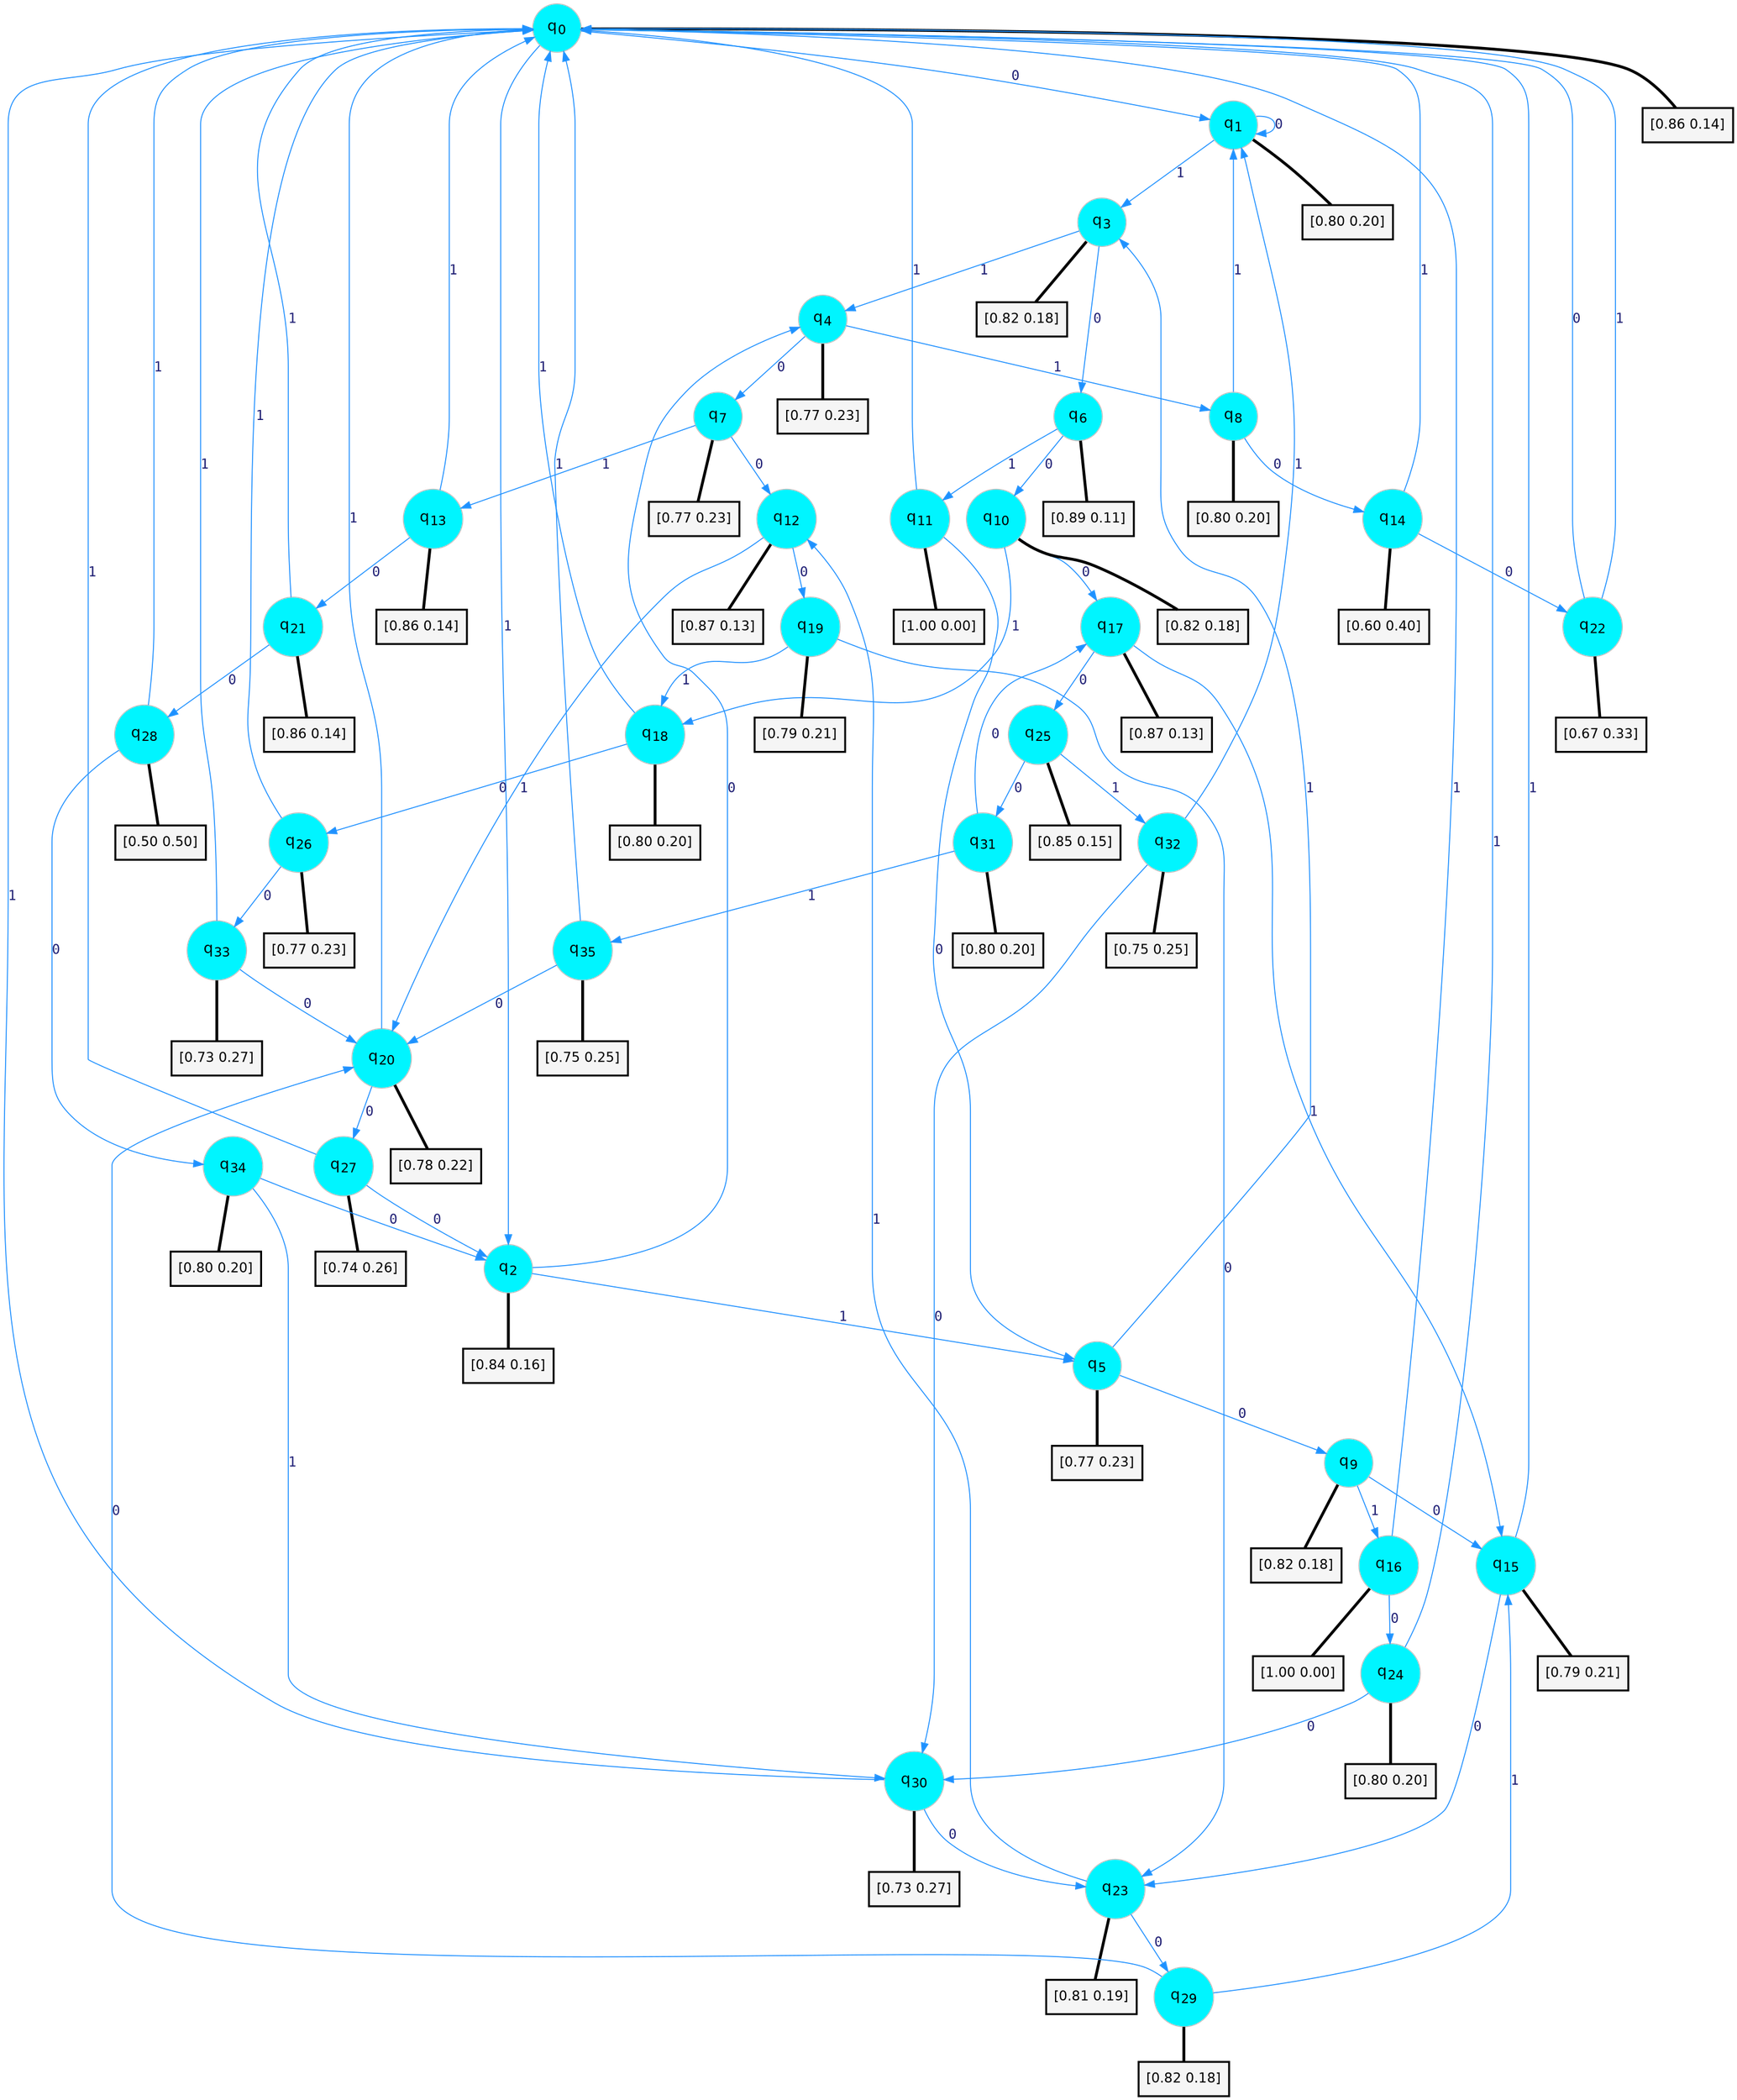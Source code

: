digraph G {
graph [
bgcolor=transparent, dpi=300, rankdir=TD, size="40,25"];
node [
color=gray, fillcolor=turquoise1, fontcolor=black, fontname=Helvetica, fontsize=16, fontweight=bold, shape=circle, style=filled];
edge [
arrowsize=1, color=dodgerblue1, fontcolor=midnightblue, fontname=courier, fontweight=bold, penwidth=1, style=solid, weight=20];
0[label=<q<SUB>0</SUB>>];
1[label=<q<SUB>1</SUB>>];
2[label=<q<SUB>2</SUB>>];
3[label=<q<SUB>3</SUB>>];
4[label=<q<SUB>4</SUB>>];
5[label=<q<SUB>5</SUB>>];
6[label=<q<SUB>6</SUB>>];
7[label=<q<SUB>7</SUB>>];
8[label=<q<SUB>8</SUB>>];
9[label=<q<SUB>9</SUB>>];
10[label=<q<SUB>10</SUB>>];
11[label=<q<SUB>11</SUB>>];
12[label=<q<SUB>12</SUB>>];
13[label=<q<SUB>13</SUB>>];
14[label=<q<SUB>14</SUB>>];
15[label=<q<SUB>15</SUB>>];
16[label=<q<SUB>16</SUB>>];
17[label=<q<SUB>17</SUB>>];
18[label=<q<SUB>18</SUB>>];
19[label=<q<SUB>19</SUB>>];
20[label=<q<SUB>20</SUB>>];
21[label=<q<SUB>21</SUB>>];
22[label=<q<SUB>22</SUB>>];
23[label=<q<SUB>23</SUB>>];
24[label=<q<SUB>24</SUB>>];
25[label=<q<SUB>25</SUB>>];
26[label=<q<SUB>26</SUB>>];
27[label=<q<SUB>27</SUB>>];
28[label=<q<SUB>28</SUB>>];
29[label=<q<SUB>29</SUB>>];
30[label=<q<SUB>30</SUB>>];
31[label=<q<SUB>31</SUB>>];
32[label=<q<SUB>32</SUB>>];
33[label=<q<SUB>33</SUB>>];
34[label=<q<SUB>34</SUB>>];
35[label=<q<SUB>35</SUB>>];
36[label="[0.86 0.14]", shape=box,fontcolor=black, fontname=Helvetica, fontsize=14, penwidth=2, fillcolor=whitesmoke,color=black];
37[label="[0.80 0.20]", shape=box,fontcolor=black, fontname=Helvetica, fontsize=14, penwidth=2, fillcolor=whitesmoke,color=black];
38[label="[0.84 0.16]", shape=box,fontcolor=black, fontname=Helvetica, fontsize=14, penwidth=2, fillcolor=whitesmoke,color=black];
39[label="[0.82 0.18]", shape=box,fontcolor=black, fontname=Helvetica, fontsize=14, penwidth=2, fillcolor=whitesmoke,color=black];
40[label="[0.77 0.23]", shape=box,fontcolor=black, fontname=Helvetica, fontsize=14, penwidth=2, fillcolor=whitesmoke,color=black];
41[label="[0.77 0.23]", shape=box,fontcolor=black, fontname=Helvetica, fontsize=14, penwidth=2, fillcolor=whitesmoke,color=black];
42[label="[0.89 0.11]", shape=box,fontcolor=black, fontname=Helvetica, fontsize=14, penwidth=2, fillcolor=whitesmoke,color=black];
43[label="[0.77 0.23]", shape=box,fontcolor=black, fontname=Helvetica, fontsize=14, penwidth=2, fillcolor=whitesmoke,color=black];
44[label="[0.80 0.20]", shape=box,fontcolor=black, fontname=Helvetica, fontsize=14, penwidth=2, fillcolor=whitesmoke,color=black];
45[label="[0.82 0.18]", shape=box,fontcolor=black, fontname=Helvetica, fontsize=14, penwidth=2, fillcolor=whitesmoke,color=black];
46[label="[0.82 0.18]", shape=box,fontcolor=black, fontname=Helvetica, fontsize=14, penwidth=2, fillcolor=whitesmoke,color=black];
47[label="[1.00 0.00]", shape=box,fontcolor=black, fontname=Helvetica, fontsize=14, penwidth=2, fillcolor=whitesmoke,color=black];
48[label="[0.87 0.13]", shape=box,fontcolor=black, fontname=Helvetica, fontsize=14, penwidth=2, fillcolor=whitesmoke,color=black];
49[label="[0.86 0.14]", shape=box,fontcolor=black, fontname=Helvetica, fontsize=14, penwidth=2, fillcolor=whitesmoke,color=black];
50[label="[0.60 0.40]", shape=box,fontcolor=black, fontname=Helvetica, fontsize=14, penwidth=2, fillcolor=whitesmoke,color=black];
51[label="[0.79 0.21]", shape=box,fontcolor=black, fontname=Helvetica, fontsize=14, penwidth=2, fillcolor=whitesmoke,color=black];
52[label="[1.00 0.00]", shape=box,fontcolor=black, fontname=Helvetica, fontsize=14, penwidth=2, fillcolor=whitesmoke,color=black];
53[label="[0.87 0.13]", shape=box,fontcolor=black, fontname=Helvetica, fontsize=14, penwidth=2, fillcolor=whitesmoke,color=black];
54[label="[0.80 0.20]", shape=box,fontcolor=black, fontname=Helvetica, fontsize=14, penwidth=2, fillcolor=whitesmoke,color=black];
55[label="[0.79 0.21]", shape=box,fontcolor=black, fontname=Helvetica, fontsize=14, penwidth=2, fillcolor=whitesmoke,color=black];
56[label="[0.78 0.22]", shape=box,fontcolor=black, fontname=Helvetica, fontsize=14, penwidth=2, fillcolor=whitesmoke,color=black];
57[label="[0.86 0.14]", shape=box,fontcolor=black, fontname=Helvetica, fontsize=14, penwidth=2, fillcolor=whitesmoke,color=black];
58[label="[0.67 0.33]", shape=box,fontcolor=black, fontname=Helvetica, fontsize=14, penwidth=2, fillcolor=whitesmoke,color=black];
59[label="[0.81 0.19]", shape=box,fontcolor=black, fontname=Helvetica, fontsize=14, penwidth=2, fillcolor=whitesmoke,color=black];
60[label="[0.80 0.20]", shape=box,fontcolor=black, fontname=Helvetica, fontsize=14, penwidth=2, fillcolor=whitesmoke,color=black];
61[label="[0.85 0.15]", shape=box,fontcolor=black, fontname=Helvetica, fontsize=14, penwidth=2, fillcolor=whitesmoke,color=black];
62[label="[0.77 0.23]", shape=box,fontcolor=black, fontname=Helvetica, fontsize=14, penwidth=2, fillcolor=whitesmoke,color=black];
63[label="[0.74 0.26]", shape=box,fontcolor=black, fontname=Helvetica, fontsize=14, penwidth=2, fillcolor=whitesmoke,color=black];
64[label="[0.50 0.50]", shape=box,fontcolor=black, fontname=Helvetica, fontsize=14, penwidth=2, fillcolor=whitesmoke,color=black];
65[label="[0.82 0.18]", shape=box,fontcolor=black, fontname=Helvetica, fontsize=14, penwidth=2, fillcolor=whitesmoke,color=black];
66[label="[0.73 0.27]", shape=box,fontcolor=black, fontname=Helvetica, fontsize=14, penwidth=2, fillcolor=whitesmoke,color=black];
67[label="[0.80 0.20]", shape=box,fontcolor=black, fontname=Helvetica, fontsize=14, penwidth=2, fillcolor=whitesmoke,color=black];
68[label="[0.75 0.25]", shape=box,fontcolor=black, fontname=Helvetica, fontsize=14, penwidth=2, fillcolor=whitesmoke,color=black];
69[label="[0.73 0.27]", shape=box,fontcolor=black, fontname=Helvetica, fontsize=14, penwidth=2, fillcolor=whitesmoke,color=black];
70[label="[0.80 0.20]", shape=box,fontcolor=black, fontname=Helvetica, fontsize=14, penwidth=2, fillcolor=whitesmoke,color=black];
71[label="[0.75 0.25]", shape=box,fontcolor=black, fontname=Helvetica, fontsize=14, penwidth=2, fillcolor=whitesmoke,color=black];
0->1 [label=0];
0->2 [label=1];
0->36 [arrowhead=none, penwidth=3,color=black];
1->1 [label=0];
1->3 [label=1];
1->37 [arrowhead=none, penwidth=3,color=black];
2->4 [label=0];
2->5 [label=1];
2->38 [arrowhead=none, penwidth=3,color=black];
3->6 [label=0];
3->4 [label=1];
3->39 [arrowhead=none, penwidth=3,color=black];
4->7 [label=0];
4->8 [label=1];
4->40 [arrowhead=none, penwidth=3,color=black];
5->9 [label=0];
5->3 [label=1];
5->41 [arrowhead=none, penwidth=3,color=black];
6->10 [label=0];
6->11 [label=1];
6->42 [arrowhead=none, penwidth=3,color=black];
7->12 [label=0];
7->13 [label=1];
7->43 [arrowhead=none, penwidth=3,color=black];
8->14 [label=0];
8->1 [label=1];
8->44 [arrowhead=none, penwidth=3,color=black];
9->15 [label=0];
9->16 [label=1];
9->45 [arrowhead=none, penwidth=3,color=black];
10->17 [label=0];
10->18 [label=1];
10->46 [arrowhead=none, penwidth=3,color=black];
11->5 [label=0];
11->0 [label=1];
11->47 [arrowhead=none, penwidth=3,color=black];
12->19 [label=0];
12->20 [label=1];
12->48 [arrowhead=none, penwidth=3,color=black];
13->21 [label=0];
13->0 [label=1];
13->49 [arrowhead=none, penwidth=3,color=black];
14->22 [label=0];
14->0 [label=1];
14->50 [arrowhead=none, penwidth=3,color=black];
15->23 [label=0];
15->0 [label=1];
15->51 [arrowhead=none, penwidth=3,color=black];
16->24 [label=0];
16->0 [label=1];
16->52 [arrowhead=none, penwidth=3,color=black];
17->25 [label=0];
17->15 [label=1];
17->53 [arrowhead=none, penwidth=3,color=black];
18->26 [label=0];
18->0 [label=1];
18->54 [arrowhead=none, penwidth=3,color=black];
19->23 [label=0];
19->18 [label=1];
19->55 [arrowhead=none, penwidth=3,color=black];
20->27 [label=0];
20->0 [label=1];
20->56 [arrowhead=none, penwidth=3,color=black];
21->28 [label=0];
21->0 [label=1];
21->57 [arrowhead=none, penwidth=3,color=black];
22->0 [label=0];
22->0 [label=1];
22->58 [arrowhead=none, penwidth=3,color=black];
23->29 [label=0];
23->12 [label=1];
23->59 [arrowhead=none, penwidth=3,color=black];
24->30 [label=0];
24->0 [label=1];
24->60 [arrowhead=none, penwidth=3,color=black];
25->31 [label=0];
25->32 [label=1];
25->61 [arrowhead=none, penwidth=3,color=black];
26->33 [label=0];
26->0 [label=1];
26->62 [arrowhead=none, penwidth=3,color=black];
27->2 [label=0];
27->0 [label=1];
27->63 [arrowhead=none, penwidth=3,color=black];
28->34 [label=0];
28->0 [label=1];
28->64 [arrowhead=none, penwidth=3,color=black];
29->20 [label=0];
29->15 [label=1];
29->65 [arrowhead=none, penwidth=3,color=black];
30->23 [label=0];
30->0 [label=1];
30->66 [arrowhead=none, penwidth=3,color=black];
31->17 [label=0];
31->35 [label=1];
31->67 [arrowhead=none, penwidth=3,color=black];
32->30 [label=0];
32->1 [label=1];
32->68 [arrowhead=none, penwidth=3,color=black];
33->20 [label=0];
33->0 [label=1];
33->69 [arrowhead=none, penwidth=3,color=black];
34->2 [label=0];
34->30 [label=1];
34->70 [arrowhead=none, penwidth=3,color=black];
35->20 [label=0];
35->0 [label=1];
35->71 [arrowhead=none, penwidth=3,color=black];
}
